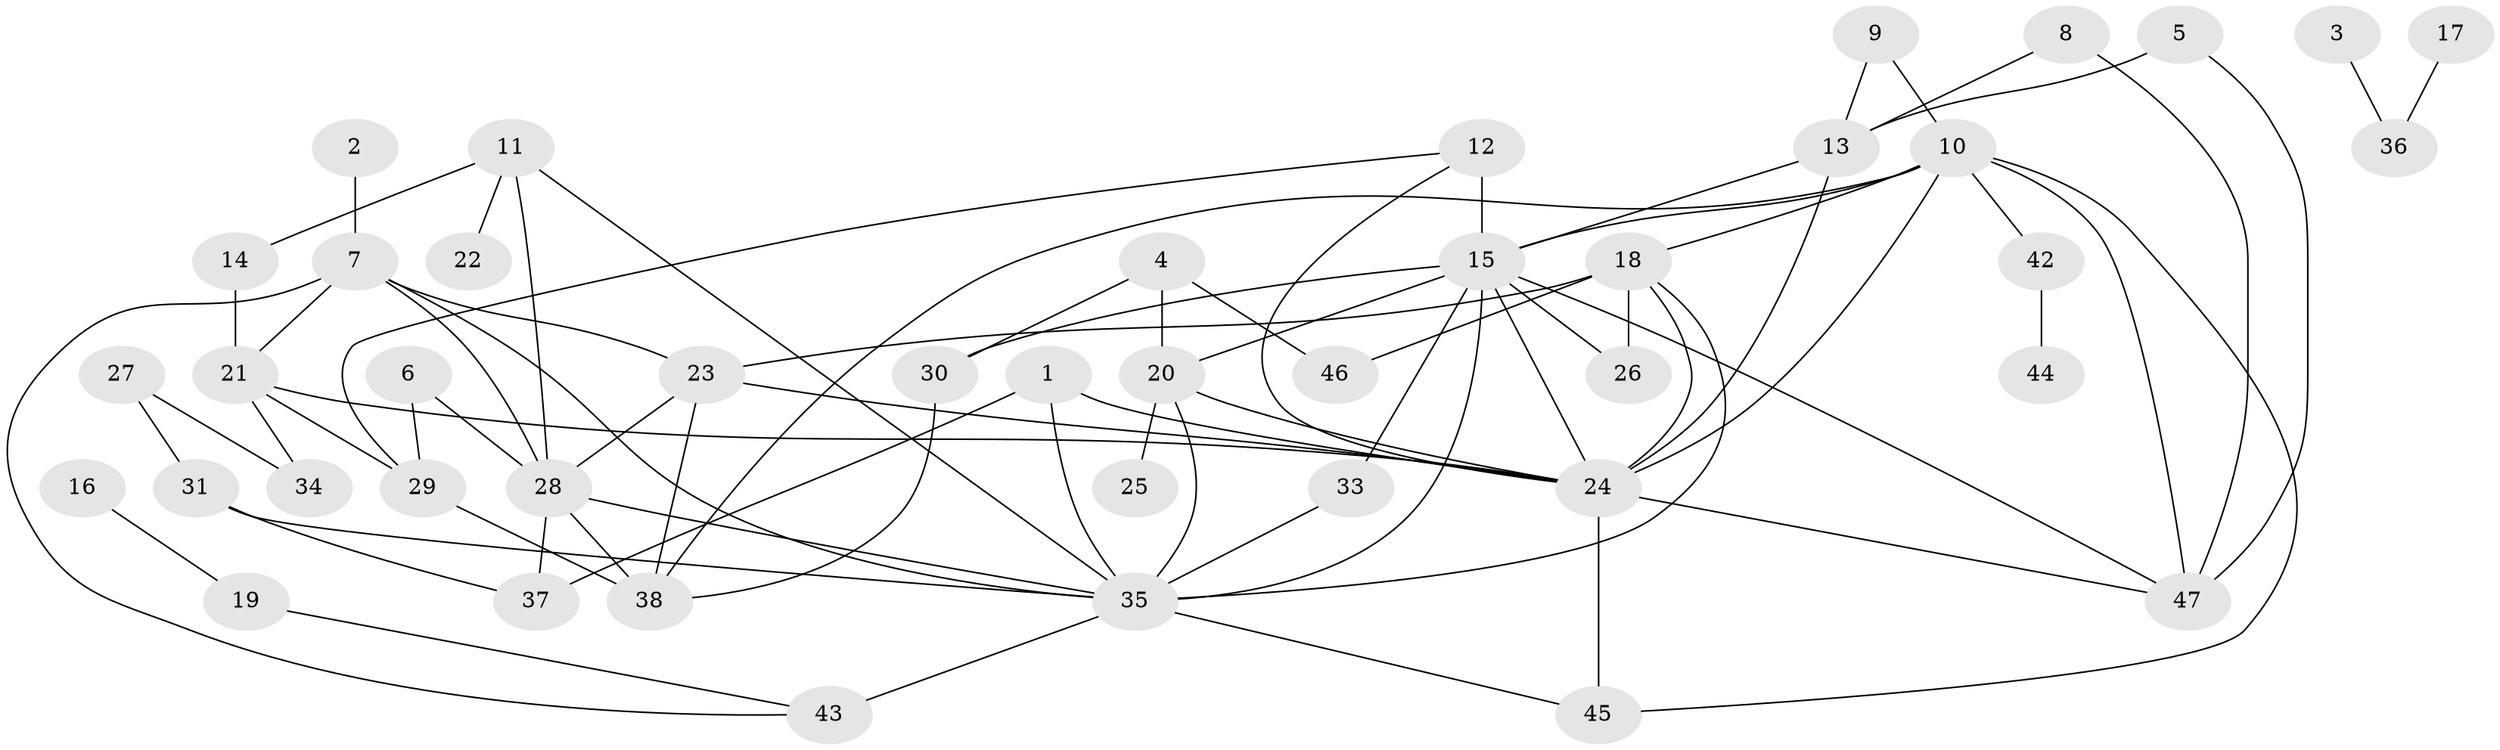 // original degree distribution, {4: 0.16129032258064516, 1: 0.21505376344086022, 2: 0.24731182795698925, 3: 0.22580645161290322, 5: 0.06451612903225806, 6: 0.03225806451612903, 8: 0.010752688172043012, 0: 0.03225806451612903, 9: 0.010752688172043012}
// Generated by graph-tools (version 1.1) at 2025/33/03/09/25 02:33:30]
// undirected, 43 vertices, 77 edges
graph export_dot {
graph [start="1"]
  node [color=gray90,style=filled];
  1;
  2;
  3;
  4;
  5;
  6;
  7;
  8;
  9;
  10;
  11;
  12;
  13;
  14;
  15;
  16;
  17;
  18;
  19;
  20;
  21;
  22;
  23;
  24;
  25;
  26;
  27;
  28;
  29;
  30;
  31;
  33;
  34;
  35;
  36;
  37;
  38;
  42;
  43;
  44;
  45;
  46;
  47;
  1 -- 24 [weight=1.0];
  1 -- 35 [weight=1.0];
  1 -- 37 [weight=1.0];
  2 -- 7 [weight=1.0];
  3 -- 36 [weight=1.0];
  4 -- 20 [weight=1.0];
  4 -- 30 [weight=1.0];
  4 -- 46 [weight=1.0];
  5 -- 13 [weight=2.0];
  5 -- 47 [weight=1.0];
  6 -- 28 [weight=1.0];
  6 -- 29 [weight=1.0];
  7 -- 21 [weight=1.0];
  7 -- 23 [weight=1.0];
  7 -- 28 [weight=1.0];
  7 -- 35 [weight=1.0];
  7 -- 43 [weight=1.0];
  8 -- 13 [weight=1.0];
  8 -- 47 [weight=2.0];
  9 -- 10 [weight=1.0];
  9 -- 13 [weight=1.0];
  10 -- 15 [weight=1.0];
  10 -- 18 [weight=1.0];
  10 -- 24 [weight=1.0];
  10 -- 38 [weight=1.0];
  10 -- 42 [weight=1.0];
  10 -- 45 [weight=1.0];
  10 -- 47 [weight=1.0];
  11 -- 14 [weight=1.0];
  11 -- 22 [weight=1.0];
  11 -- 28 [weight=1.0];
  11 -- 35 [weight=1.0];
  12 -- 15 [weight=3.0];
  12 -- 24 [weight=1.0];
  12 -- 29 [weight=1.0];
  13 -- 15 [weight=1.0];
  13 -- 24 [weight=3.0];
  14 -- 21 [weight=2.0];
  15 -- 20 [weight=1.0];
  15 -- 24 [weight=1.0];
  15 -- 26 [weight=1.0];
  15 -- 30 [weight=1.0];
  15 -- 33 [weight=1.0];
  15 -- 35 [weight=3.0];
  15 -- 47 [weight=1.0];
  16 -- 19 [weight=1.0];
  17 -- 36 [weight=1.0];
  18 -- 23 [weight=1.0];
  18 -- 24 [weight=1.0];
  18 -- 26 [weight=2.0];
  18 -- 35 [weight=1.0];
  18 -- 46 [weight=1.0];
  19 -- 43 [weight=1.0];
  20 -- 24 [weight=1.0];
  20 -- 25 [weight=1.0];
  20 -- 35 [weight=1.0];
  21 -- 24 [weight=1.0];
  21 -- 29 [weight=1.0];
  21 -- 34 [weight=1.0];
  23 -- 24 [weight=1.0];
  23 -- 28 [weight=2.0];
  23 -- 38 [weight=1.0];
  24 -- 45 [weight=1.0];
  24 -- 47 [weight=1.0];
  27 -- 31 [weight=1.0];
  27 -- 34 [weight=1.0];
  28 -- 35 [weight=1.0];
  28 -- 37 [weight=1.0];
  28 -- 38 [weight=1.0];
  29 -- 38 [weight=1.0];
  30 -- 38 [weight=1.0];
  31 -- 35 [weight=1.0];
  31 -- 37 [weight=1.0];
  33 -- 35 [weight=1.0];
  35 -- 43 [weight=2.0];
  35 -- 45 [weight=1.0];
  42 -- 44 [weight=1.0];
}
